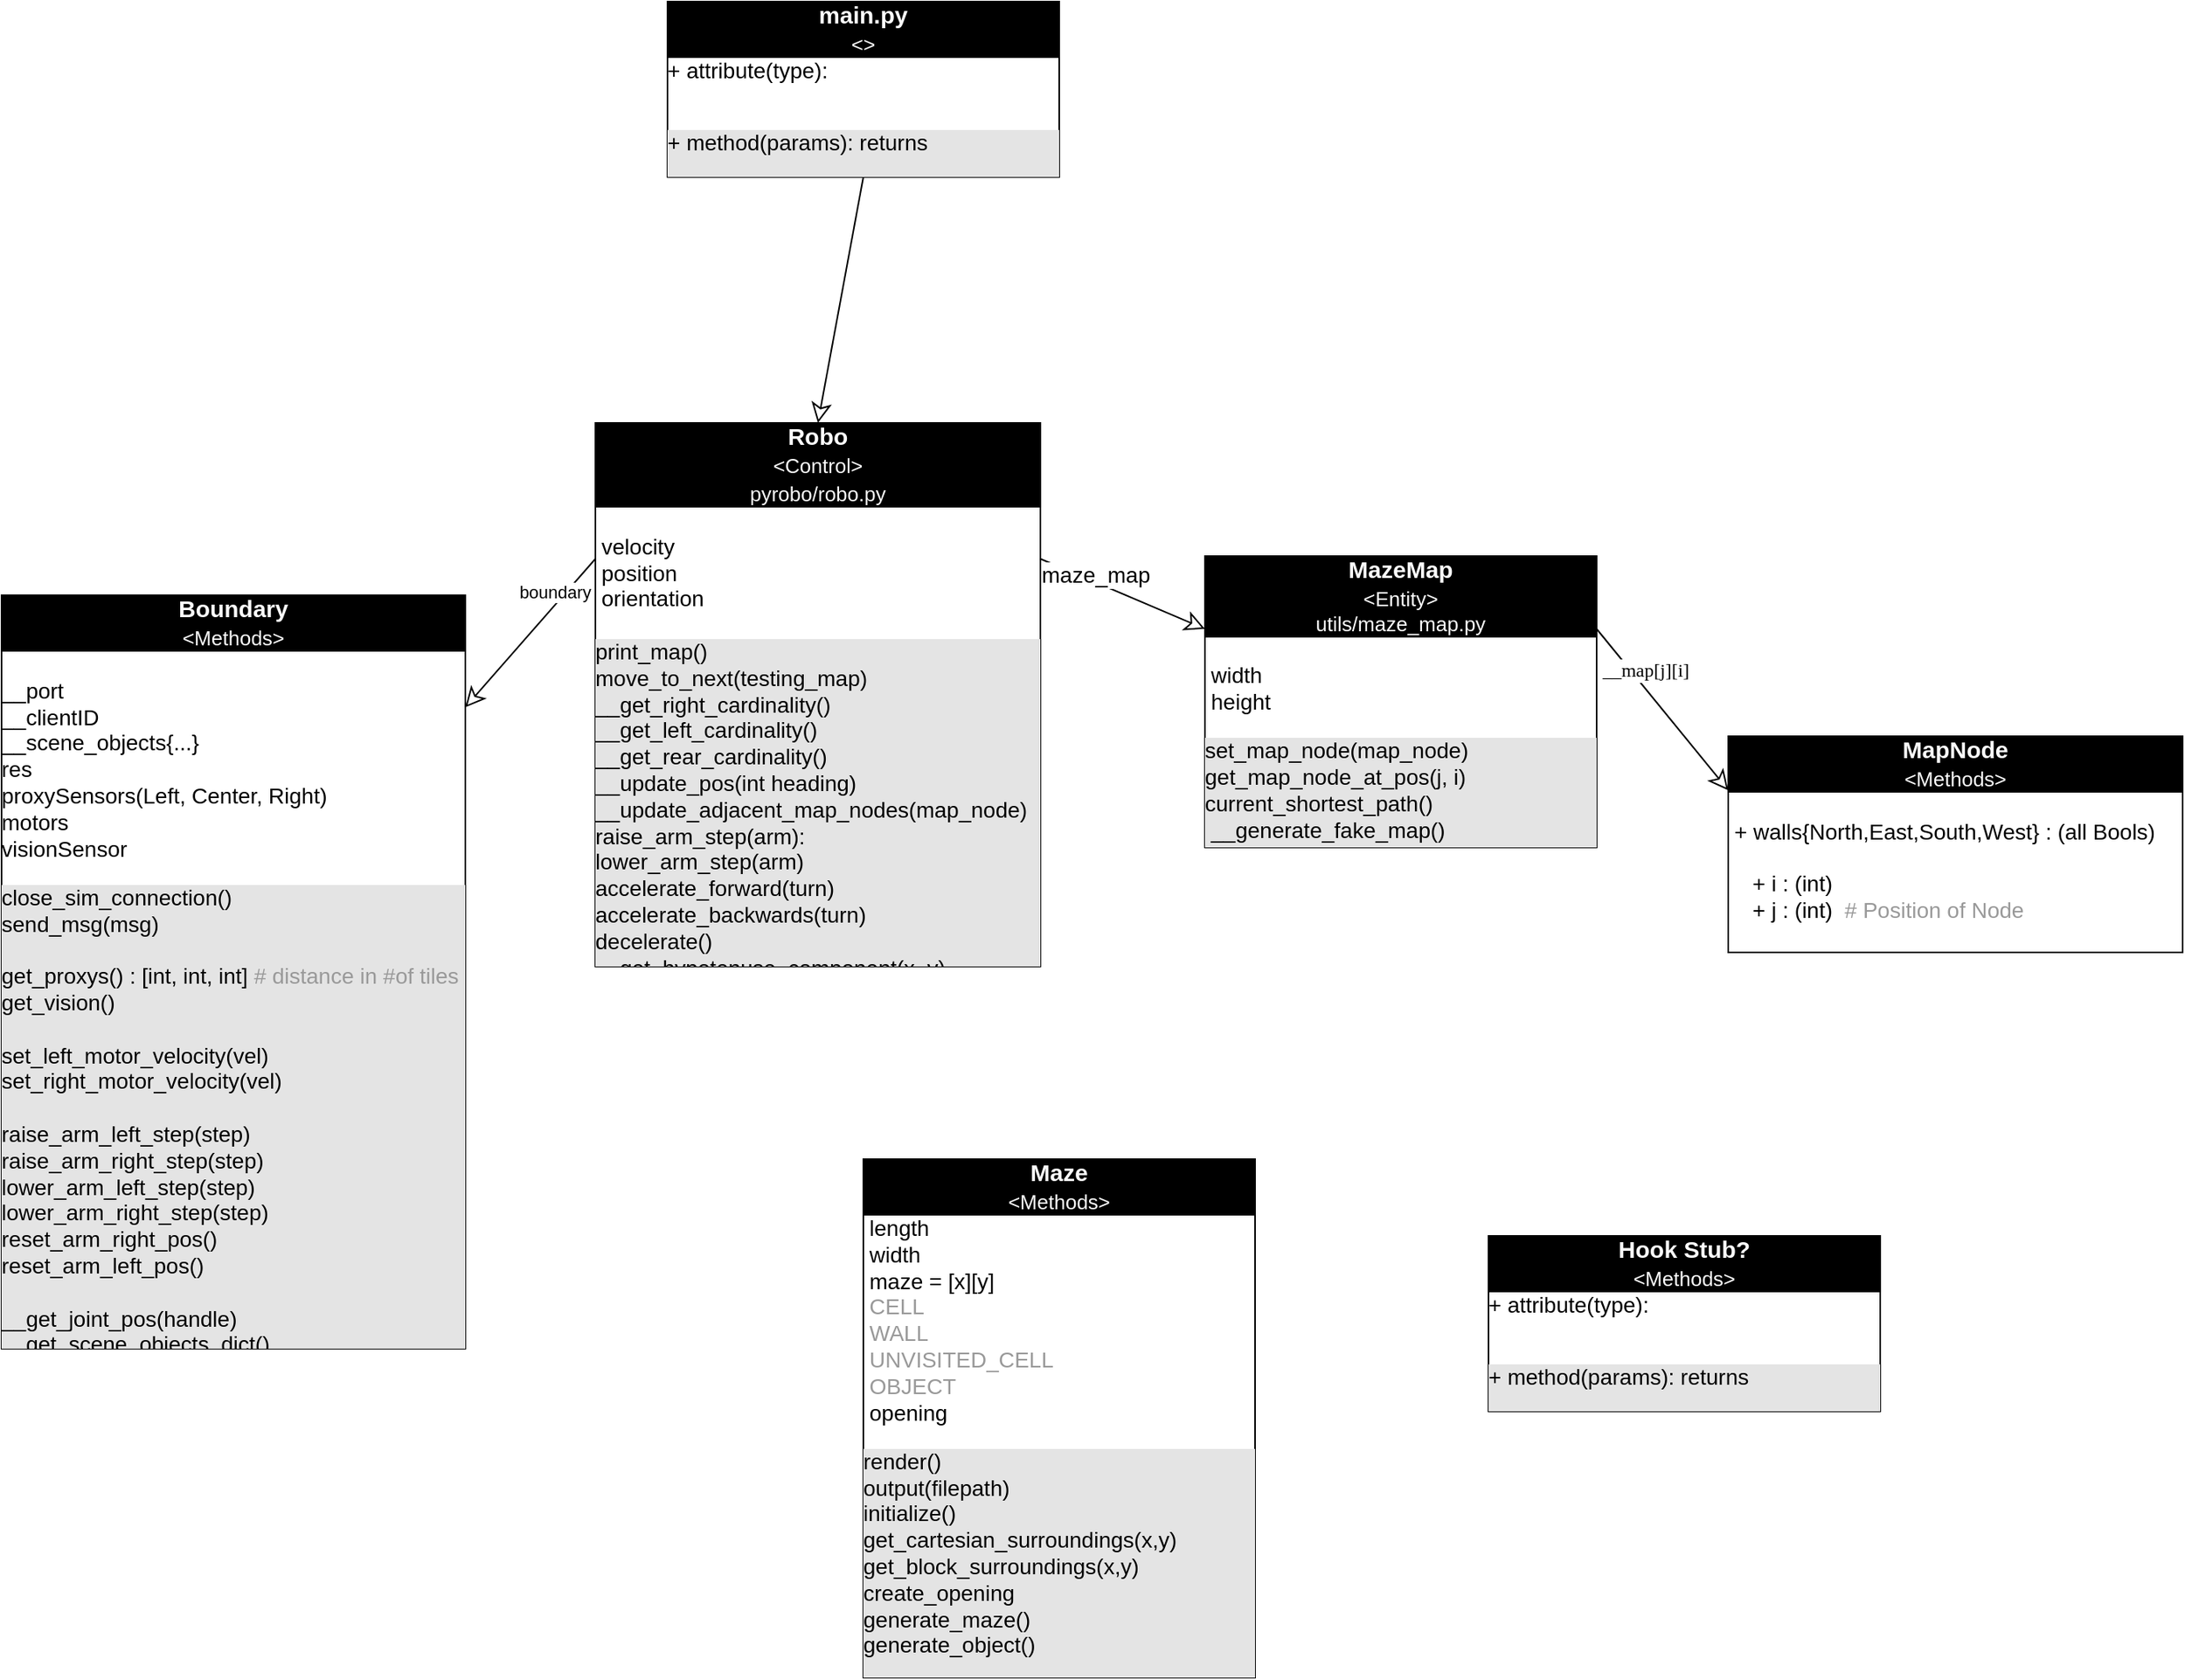 <mxfile version="14.4.3" type="device"><diagram id="C5RBs43oDa-KdzZeNtuy" name="Page-1"><mxGraphModel dx="2637" dy="1537" grid="0" gridSize="10" guides="1" tooltips="1" connect="1" arrows="1" fold="1" page="0" pageScale="1" pageWidth="827" pageHeight="1169" math="0" shadow="0"><root><mxCell id="WIyWlLk6GJQsqaUBKTNV-0"/><mxCell id="WIyWlLk6GJQsqaUBKTNV-1" parent="WIyWlLk6GJQsqaUBKTNV-0"/><mxCell id="0Lg1AYbPyxpmkSb5rUp4-13" style="edgeStyle=none;rounded=0;orthogonalLoop=1;jettySize=auto;html=1;exitX=0.5;exitY=1;exitDx=0;exitDy=0;entryX=0.5;entryY=0;entryDx=0;entryDy=0;endArrow=classic;endFill=0;endSize=10;fontSize=12;" edge="1" parent="WIyWlLk6GJQsqaUBKTNV-1" source="0Lg1AYbPyxpmkSb5rUp4-1" target="0Lg1AYbPyxpmkSb5rUp4-2"><mxGeometry relative="1" as="geometry"/></mxCell><mxCell id="0Lg1AYbPyxpmkSb5rUp4-1" value="&lt;div style=&quot;text-align: center ; box-sizing: border-box ; width: 100% ; background: rgb(0 , 0 , 0) ; font-size: 15px&quot;&gt;&lt;font color=&quot;#fcfcfc&quot;&gt;&lt;b&gt;main.py&lt;/b&gt;&lt;/font&gt;&lt;/div&gt;&lt;div style=&quot;text-align: center ; box-sizing: border-box ; width: 100% ; background: rgb(0 , 0 , 0) ; font-size: 15px&quot;&gt;&lt;font color=&quot;#fcfcfc&quot; style=&quot;font-size: 13px&quot;&gt;&amp;lt;&amp;gt;&lt;/font&gt;&lt;/div&gt;&lt;div&gt;&lt;span style=&quot;font-size: 14px&quot;&gt;+ attribute(type):&amp;nbsp;&lt;/span&gt;&lt;/div&gt;&lt;div&gt;&lt;br&gt;&lt;/div&gt;&lt;div&gt;&lt;br&gt;&lt;/div&gt;&lt;div style=&quot;box-sizing: border-box ; width: 100% ; background: rgb(228 , 228 , 228) ; font-size: 14px&quot;&gt;+ method(params): returns&lt;/div&gt;&lt;div style=&quot;box-sizing: border-box ; width: 100% ; background: rgb(228 , 228 , 228) ; font-size: 14px&quot;&gt;&lt;br&gt;&lt;/div&gt;&lt;div&gt;&lt;/div&gt;&lt;div&gt;&lt;/div&gt;" style="verticalAlign=top;align=left;overflow=fill;html=1;fillColor=none;" vertex="1" parent="WIyWlLk6GJQsqaUBKTNV-1"><mxGeometry x="12" y="-62" width="250" height="112" as="geometry"/></mxCell><mxCell id="0Lg1AYbPyxpmkSb5rUp4-4" style="rounded=0;orthogonalLoop=1;jettySize=auto;html=1;exitX=1;exitY=0.25;exitDx=0;exitDy=0;entryX=0;entryY=0.25;entryDx=0;entryDy=0;endArrow=classic;endFill=0;endSize=10;" edge="1" parent="WIyWlLk6GJQsqaUBKTNV-1" source="0Lg1AYbPyxpmkSb5rUp4-2" target="0Lg1AYbPyxpmkSb5rUp4-3"><mxGeometry relative="1" as="geometry"/></mxCell><mxCell id="0Lg1AYbPyxpmkSb5rUp4-5" value="&lt;span style=&quot;font-size: 14px ; text-align: left&quot;&gt;maze_map&lt;/span&gt;" style="edgeLabel;html=1;align=center;verticalAlign=middle;resizable=0;points=[];" vertex="1" connectable="0" parent="0Lg1AYbPyxpmkSb5rUp4-4"><mxGeometry x="-0.819" y="4" relative="1" as="geometry"><mxPoint x="23.54" y="9.33" as="offset"/></mxGeometry></mxCell><mxCell id="0Lg1AYbPyxpmkSb5rUp4-10" style="edgeStyle=none;rounded=0;orthogonalLoop=1;jettySize=auto;html=1;exitX=0;exitY=0.25;exitDx=0;exitDy=0;endArrow=classic;endFill=0;endSize=10;" edge="1" parent="WIyWlLk6GJQsqaUBKTNV-1" source="0Lg1AYbPyxpmkSb5rUp4-2" target="0Lg1AYbPyxpmkSb5rUp4-11"><mxGeometry relative="1" as="geometry"><mxPoint x="-179" y="383" as="targetPoint"/></mxGeometry></mxCell><mxCell id="0Lg1AYbPyxpmkSb5rUp4-12" value="boundary" style="edgeLabel;html=1;align=center;verticalAlign=middle;resizable=0;points=[];" vertex="1" connectable="0" parent="0Lg1AYbPyxpmkSb5rUp4-10"><mxGeometry x="-0.477" y="-6" relative="1" as="geometry"><mxPoint as="offset"/></mxGeometry></mxCell><mxCell id="0Lg1AYbPyxpmkSb5rUp4-2" value="&lt;div style=&quot;text-align: center ; box-sizing: border-box ; width: 100% ; background: rgb(0 , 0 , 0) ; font-size: 15px&quot;&gt;&lt;font color=&quot;#fcfcfc&quot;&gt;&lt;b&gt;Robo&lt;/b&gt;&lt;/font&gt;&lt;/div&gt;&lt;div style=&quot;text-align: center ; box-sizing: border-box ; width: 100% ; background: rgb(0 , 0 , 0) ; font-size: 15px&quot;&gt;&lt;span style=&quot;font-size: 13px ; color: rgb(252 , 252 , 252)&quot;&gt;&amp;lt;Control&amp;gt;&lt;/span&gt;&lt;br&gt;&lt;/div&gt;&lt;div style=&quot;text-align: center ; box-sizing: border-box ; width: 100% ; background: rgb(0 , 0 , 0) ; font-size: 15px&quot;&gt;&lt;span style=&quot;font-size: 13px ; color: rgb(252 , 252 , 252)&quot;&gt;pyrobo/robo.py&lt;/span&gt;&lt;/div&gt;&lt;div style=&quot;font-size: 14px&quot;&gt;&lt;br&gt;&lt;/div&gt;&lt;div style=&quot;font-size: 14px&quot;&gt;&lt;font style=&quot;font-size: 14px&quot;&gt;&amp;nbsp;velocity&lt;/font&gt;&lt;/div&gt;&lt;div style=&quot;font-size: 14px&quot;&gt;&lt;font style=&quot;font-size: 14px&quot;&gt;&amp;nbsp;position&lt;/font&gt;&lt;/div&gt;&lt;div style=&quot;font-size: 14px&quot;&gt;&lt;font style=&quot;font-size: 14px&quot;&gt;&amp;nbsp;orientation&lt;/font&gt;&lt;/div&gt;&lt;div style=&quot;font-size: 14px&quot;&gt;&lt;font style=&quot;font-size: 14px&quot;&gt;&lt;br&gt;&lt;/font&gt;&lt;/div&gt;&lt;div style=&quot;box-sizing: border-box ; width: 100% ; background: rgb(228 , 228 , 228) ; font-size: 14px&quot;&gt;print_map()&lt;/div&gt;&lt;div style=&quot;box-sizing: border-box ; width: 100% ; background: rgb(228 , 228 , 228) ; font-size: 14px&quot;&gt;move_to_next(testing_map)&lt;/div&gt;&lt;div style=&quot;box-sizing: border-box ; width: 100% ; background: rgb(228 , 228 , 228) ; font-size: 14px&quot;&gt;__get_right_cardinality()&lt;/div&gt;&lt;div style=&quot;box-sizing: border-box ; width: 100% ; background: rgb(228 , 228 , 228) ; font-size: 14px&quot;&gt;__get_left_cardinality()&lt;br&gt;&lt;/div&gt;&lt;div style=&quot;box-sizing: border-box ; width: 100% ; background: rgb(228 , 228 , 228) ; font-size: 14px&quot;&gt;__get_rear_cardinality()&lt;br&gt;&lt;/div&gt;&lt;div style=&quot;box-sizing: border-box ; width: 100% ; background: rgb(228 , 228 , 228) ; font-size: 14px&quot;&gt;__update_pos(int heading)&lt;/div&gt;&lt;div style=&quot;box-sizing: border-box ; width: 100% ; background: rgb(228 , 228 , 228)&quot;&gt;&lt;span style=&quot;font-size: 14px&quot;&gt;__update_adjacent_map_nodes(map_node)&lt;/span&gt;&lt;br&gt;&lt;/div&gt;&lt;div style=&quot;box-sizing: border-box ; width: 100% ; background: rgb(228 , 228 , 228)&quot;&gt;&lt;span style=&quot;font-size: 14px&quot;&gt;raise_arm_step(arm):&lt;/span&gt;&lt;br&gt;&lt;/div&gt;&lt;div style=&quot;box-sizing: border-box ; width: 100% ; background: rgb(228 , 228 , 228)&quot;&gt;&lt;span style=&quot;font-size: 14px&quot;&gt;lower_arm_step(arm)&lt;/span&gt;&lt;br&gt;&lt;/div&gt;&lt;div style=&quot;box-sizing: border-box ; width: 100% ; background: rgb(228 , 228 , 228)&quot;&gt;&lt;span style=&quot;font-size: 14px&quot;&gt;accelerate_forward(turn)&lt;/span&gt;&lt;br&gt;&lt;/div&gt;&lt;div style=&quot;box-sizing: border-box ; width: 100% ; background: rgb(228 , 228 , 228)&quot;&gt;&lt;span style=&quot;font-size: 14px&quot;&gt;accelerate_backwards(turn)&lt;/span&gt;&lt;/div&gt;&lt;div style=&quot;box-sizing: border-box ; width: 100% ; background: rgb(228 , 228 , 228)&quot;&gt;&lt;span style=&quot;font-size: 14px&quot;&gt;decelerate()&lt;/span&gt;&lt;/div&gt;&lt;div style=&quot;box-sizing: border-box ; width: 100% ; background: rgb(228 , 228 , 228)&quot;&gt;&lt;span style=&quot;font-size: 14px&quot;&gt;__get_hypotenuse_component(x, y)&lt;/span&gt;&lt;br&gt;&lt;/div&gt;&lt;div style=&quot;box-sizing: border-box ; width: 100% ; background: rgb(228 , 228 , 228)&quot;&gt;&lt;span style=&quot;font-size: 14px&quot;&gt;&lt;br&gt;&lt;/span&gt;&lt;/div&gt;&lt;div&gt;&lt;/div&gt;&lt;div&gt;&lt;/div&gt;" style="verticalAlign=top;align=left;overflow=fill;html=1;fillColor=none;" vertex="1" parent="WIyWlLk6GJQsqaUBKTNV-1"><mxGeometry x="-34" y="207" width="284" height="347" as="geometry"/></mxCell><mxCell id="0Lg1AYbPyxpmkSb5rUp4-8" style="edgeStyle=none;rounded=0;orthogonalLoop=1;jettySize=auto;html=1;exitX=1;exitY=0.25;exitDx=0;exitDy=0;entryX=0;entryY=0.25;entryDx=0;entryDy=0;endArrow=classic;endFill=0;endSize=10;" edge="1" parent="WIyWlLk6GJQsqaUBKTNV-1" source="0Lg1AYbPyxpmkSb5rUp4-3" target="0Lg1AYbPyxpmkSb5rUp4-6"><mxGeometry relative="1" as="geometry"/></mxCell><mxCell id="0Lg1AYbPyxpmkSb5rUp4-9" value="&lt;font face=&quot;Comic Sans MS&quot;&gt;__map[j][i]&lt;/font&gt;" style="edgeLabel;html=1;align=center;verticalAlign=middle;resizable=0;points=[];fontSize=12;" vertex="1" connectable="0" parent="0Lg1AYbPyxpmkSb5rUp4-8"><mxGeometry x="-0.652" y="1" relative="1" as="geometry"><mxPoint x="15.91" y="9.34" as="offset"/></mxGeometry></mxCell><mxCell id="0Lg1AYbPyxpmkSb5rUp4-3" value="&lt;div style=&quot;text-align: center ; box-sizing: border-box ; width: 100% ; background: rgb(0 , 0 , 0) ; font-size: 15px&quot;&gt;&lt;font color=&quot;#fcfcfc&quot;&gt;&lt;b&gt;MazeMap&lt;/b&gt;&lt;/font&gt;&lt;/div&gt;&lt;div style=&quot;text-align: center ; box-sizing: border-box ; width: 100% ; background: rgb(0 , 0 , 0) ; font-size: 15px&quot;&gt;&lt;font color=&quot;#fcfcfc&quot; style=&quot;font-size: 13px&quot;&gt;&amp;lt;Entity&amp;gt;&lt;/font&gt;&lt;/div&gt;&lt;div style=&quot;text-align: center ; box-sizing: border-box ; width: 100% ; background: rgb(0 , 0 , 0)&quot;&gt;&lt;font color=&quot;#fcfcfc&quot;&gt;&lt;span style=&quot;font-size: 13px&quot;&gt;utils/maze_map.py&lt;/span&gt;&lt;/font&gt;&lt;/div&gt;&lt;div&gt;&lt;span style=&quot;font-size: 14px&quot;&gt;&lt;br&gt;&lt;/span&gt;&lt;/div&gt;&lt;div&gt;&lt;span style=&quot;font-size: 14px&quot;&gt;&amp;nbsp;width&lt;/span&gt;&lt;/div&gt;&lt;div&gt;&lt;span style=&quot;font-size: 14px&quot;&gt;&amp;nbsp;height&lt;/span&gt;&lt;/div&gt;&lt;div&gt;&lt;br&gt;&lt;/div&gt;&lt;div style=&quot;box-sizing: border-box ; width: 100% ; background: rgb(228 , 228 , 228)&quot;&gt;&lt;span style=&quot;font-size: 14px&quot;&gt;set_map_node(map_node)&lt;/span&gt;&lt;br&gt;&lt;/div&gt;&lt;div style=&quot;box-sizing: border-box ; width: 100% ; background: rgb(228 , 228 , 228)&quot;&gt;&lt;div style=&quot;box-sizing: border-box ; width: 100%&quot;&gt;&lt;span style=&quot;font-size: 14px&quot;&gt;get_map_node_at_pos(j, i)&lt;/span&gt;&lt;/div&gt;&lt;div style=&quot;box-sizing: border-box ; width: 100%&quot;&gt;&lt;span style=&quot;font-size: 14px&quot;&gt;current_shortest_path()&lt;/span&gt;&lt;br&gt;&lt;/div&gt;&lt;div style=&quot;box-sizing: border-box ; width: 100%&quot;&gt;&lt;span style=&quot;font-size: 14px&quot;&gt;&amp;nbsp;__generate_fake_map()&lt;/span&gt;&lt;br&gt;&lt;/div&gt;&lt;div style=&quot;box-sizing: border-box ; width: 100%&quot;&gt;&lt;span style=&quot;font-size: 14px&quot;&gt;&lt;br&gt;&lt;/span&gt;&lt;/div&gt;&lt;/div&gt;&lt;div&gt;&lt;/div&gt;&lt;div&gt;&lt;/div&gt;" style="verticalAlign=top;align=left;overflow=fill;html=1;fillColor=none;" vertex="1" parent="WIyWlLk6GJQsqaUBKTNV-1"><mxGeometry x="355" y="292" width="250" height="186" as="geometry"/></mxCell><mxCell id="0Lg1AYbPyxpmkSb5rUp4-6" value="&lt;div style=&quot;text-align: center ; box-sizing: border-box ; width: 100% ; background: rgb(0 , 0 , 0) ; font-size: 15px&quot;&gt;&lt;font color=&quot;#fcfcfc&quot;&gt;&lt;b&gt;MapNode&lt;/b&gt;&lt;/font&gt;&lt;/div&gt;&lt;div style=&quot;text-align: center ; box-sizing: border-box ; width: 100% ; background: rgb(0 , 0 , 0) ; font-size: 15px&quot;&gt;&lt;font color=&quot;#fcfcfc&quot; style=&quot;font-size: 13px&quot;&gt;&amp;lt;Methods&amp;gt;&lt;/font&gt;&lt;/div&gt;&lt;div style=&quot;font-size: 14px&quot;&gt;&lt;font style=&quot;font-size: 14px&quot;&gt;&lt;br&gt;&lt;/font&gt;&lt;/div&gt;&lt;div style=&quot;font-size: 14px&quot;&gt;&lt;font style=&quot;font-size: 14px&quot;&gt;&amp;nbsp;+ walls{North,East,South,West} : (all Bools)&lt;/font&gt;&lt;/div&gt;&lt;div style=&quot;font-size: 14px&quot;&gt;&lt;font style=&quot;font-size: 14px&quot;&gt;&lt;br&gt;&lt;/font&gt;&lt;/div&gt;&lt;div style=&quot;font-size: 14px&quot;&gt;&lt;font style=&quot;font-size: 14px&quot;&gt;&amp;nbsp; &amp;nbsp; + i : (int)&lt;/font&gt;&lt;/div&gt;&lt;div style=&quot;font-size: 14px&quot;&gt;&lt;font style=&quot;font-size: 14px&quot;&gt;&amp;nbsp; &amp;nbsp; + j : (int)&amp;nbsp; &lt;font color=&quot;#999999&quot; style=&quot;font-size: 14px&quot;&gt;# Position of Node&lt;/font&gt;&lt;/font&gt;&lt;/div&gt;&lt;div&gt;&lt;/div&gt;&lt;div&gt;&lt;/div&gt;" style="verticalAlign=top;align=left;overflow=fill;html=1;fillColor=none;" vertex="1" parent="WIyWlLk6GJQsqaUBKTNV-1"><mxGeometry x="689" y="407" width="290" height="138" as="geometry"/></mxCell><mxCell id="0Lg1AYbPyxpmkSb5rUp4-11" value="&lt;div style=&quot;text-align: center ; box-sizing: border-box ; width: 100% ; background: rgb(0 , 0 , 0) ; font-size: 15px&quot;&gt;&lt;font color=&quot;#fcfcfc&quot;&gt;&lt;b&gt;Boundary&lt;/b&gt;&lt;/font&gt;&lt;/div&gt;&lt;div style=&quot;text-align: center ; box-sizing: border-box ; width: 100% ; background: rgb(0 , 0 , 0) ; font-size: 15px&quot;&gt;&lt;font color=&quot;#fcfcfc&quot; style=&quot;font-size: 13px&quot;&gt;&amp;lt;Methods&amp;gt;&lt;/font&gt;&lt;/div&gt;&lt;div style=&quot;font-size: 14px&quot;&gt;&lt;font style=&quot;font-size: 14px&quot;&gt;&lt;br&gt;&lt;/font&gt;&lt;/div&gt;&lt;div style=&quot;font-size: 14px&quot;&gt;&lt;div&gt;&lt;font style=&quot;font-size: 14px&quot;&gt;__port&lt;/font&gt;&lt;/div&gt;&lt;div&gt;&lt;font style=&quot;font-size: 14px&quot;&gt;__clientID&lt;/font&gt;&lt;/div&gt;&lt;div&gt;&lt;font style=&quot;font-size: 14px&quot;&gt;__scene_objects{...}&lt;/font&gt;&lt;/div&gt;&lt;div&gt;&lt;font style=&quot;font-size: 14px&quot;&gt;res&lt;/font&gt;&lt;/div&gt;&lt;div&gt;&lt;font style=&quot;font-size: 14px&quot;&gt;proxySensors(Left, Center, Right)&lt;/font&gt;&lt;/div&gt;&lt;div&gt;&lt;font style=&quot;font-size: 14px&quot;&gt;motors&lt;/font&gt;&lt;/div&gt;&lt;div&gt;&lt;font style=&quot;font-size: 14px&quot;&gt;visionSensor&lt;/font&gt;&lt;/div&gt;&lt;/div&gt;&lt;div&gt;&lt;br&gt;&lt;/div&gt;&lt;div style=&quot;box-sizing: border-box ; width: 100% ; background: rgb(228 , 228 , 228)&quot;&gt;&lt;span style=&quot;font-size: 14px&quot;&gt;close_sim_connection()&lt;/span&gt;&lt;br&gt;&lt;/div&gt;&lt;div style=&quot;box-sizing: border-box ; width: 100% ; background: rgb(228 , 228 , 228)&quot;&gt;&lt;span style=&quot;font-size: 14px&quot;&gt;send_msg(msg)&lt;/span&gt;&lt;br&gt;&lt;/div&gt;&lt;div style=&quot;box-sizing: border-box ; width: 100% ; background: rgb(228 , 228 , 228)&quot;&gt;&lt;span style=&quot;font-size: 14px&quot;&gt;&lt;br&gt;&lt;/span&gt;&lt;/div&gt;&lt;div style=&quot;box-sizing: border-box ; width: 100% ; background: rgb(228 , 228 , 228)&quot;&gt;&lt;span style=&quot;font-size: 14px&quot;&gt;get_proxys() : [int, int, int] &lt;font color=&quot;#999999&quot;&gt;# distance in #of tiles&lt;/font&gt;&lt;/span&gt;&lt;br&gt;&lt;/div&gt;&lt;div style=&quot;box-sizing: border-box ; width: 100% ; background: rgb(228 , 228 , 228)&quot;&gt;&lt;span style=&quot;font-size: 14px&quot;&gt;get_vision()&lt;/span&gt;&lt;/div&gt;&lt;div style=&quot;box-sizing: border-box ; width: 100% ; background: rgb(228 , 228 , 228)&quot;&gt;&lt;div style=&quot;font-size: 14px ; box-sizing: border-box ; width: 100%&quot;&gt;&lt;br&gt;&lt;/div&gt;&lt;div style=&quot;font-size: 14px ; box-sizing: border-box ; width: 100%&quot;&gt;set_left_motor_velocity(vel)&lt;/div&gt;&lt;div style=&quot;font-size: 14px ; box-sizing: border-box ; width: 100%&quot;&gt;set_right_motor_velocity(vel)&lt;/div&gt;&lt;div style=&quot;font-size: 14px ; box-sizing: border-box ; width: 100%&quot;&gt;&lt;br&gt;&lt;/div&gt;&lt;div style=&quot;font-size: 14px ; box-sizing: border-box ; width: 100%&quot;&gt;raise_arm_left_step(step)&lt;/div&gt;&lt;div style=&quot;font-size: 14px ; box-sizing: border-box ; width: 100%&quot;&gt;raise_arm_right_step(step)&lt;br&gt;&lt;/div&gt;&lt;div style=&quot;font-size: 14px ; box-sizing: border-box ; width: 100%&quot;&gt;lower_arm_left_step(step)&lt;br&gt;&lt;/div&gt;&lt;div style=&quot;font-size: 14px ; box-sizing: border-box ; width: 100%&quot;&gt;lower_arm_right_step(step)&lt;br&gt;&lt;/div&gt;&lt;div style=&quot;box-sizing: border-box ; width: 100%&quot;&gt;&lt;span style=&quot;font-size: 14px&quot;&gt;reset_arm_right_pos()&lt;/span&gt;&lt;br&gt;&lt;/div&gt;&lt;div style=&quot;box-sizing: border-box ; width: 100%&quot;&gt;&lt;span style=&quot;font-size: 14px&quot;&gt;reset_arm_left_pos()&lt;/span&gt;&lt;br&gt;&lt;/div&gt;&lt;div style=&quot;box-sizing: border-box ; width: 100%&quot;&gt;&lt;span style=&quot;font-size: 14px&quot;&gt;&lt;br&gt;&lt;/span&gt;&lt;/div&gt;&lt;div style=&quot;box-sizing: border-box ; width: 100%&quot;&gt;&lt;span style=&quot;font-size: 14px&quot;&gt;__get_joint_pos(handle)&lt;/span&gt;&lt;br&gt;&lt;/div&gt;&lt;div style=&quot;box-sizing: border-box ; width: 100%&quot;&gt;&lt;span style=&quot;font-size: 14px&quot;&gt;__get_scene_objects_dict()&lt;/span&gt;&lt;br&gt;&lt;/div&gt;&lt;div style=&quot;box-sizing: border-box ; width: 100%&quot;&gt;&lt;span style=&quot;font-size: 14px&quot;&gt;&lt;br&gt;&lt;/span&gt;&lt;/div&gt;&lt;/div&gt;&lt;div&gt;&lt;/div&gt;&lt;div&gt;&lt;/div&gt;" style="verticalAlign=top;align=left;overflow=fill;html=1;fillColor=none;" vertex="1" parent="WIyWlLk6GJQsqaUBKTNV-1"><mxGeometry x="-413" y="317" width="296" height="481" as="geometry"/></mxCell><mxCell id="0Lg1AYbPyxpmkSb5rUp4-14" value="&lt;div style=&quot;text-align: center ; box-sizing: border-box ; width: 100% ; background: rgb(0 , 0 , 0) ; font-size: 15px&quot;&gt;&lt;font color=&quot;#fcfcfc&quot;&gt;&lt;b&gt;Maze&lt;/b&gt;&lt;/font&gt;&lt;/div&gt;&lt;div style=&quot;text-align: center ; box-sizing: border-box ; width: 100% ; background: rgb(0 , 0 , 0) ; font-size: 15px&quot;&gt;&lt;font color=&quot;#fcfcfc&quot; style=&quot;font-size: 13px&quot;&gt;&amp;lt;Methods&amp;gt;&lt;/font&gt;&lt;/div&gt;&lt;div&gt;&lt;div&gt;&lt;span style=&quot;font-size: 14px&quot;&gt;&amp;nbsp;length&lt;/span&gt;&lt;/div&gt;&lt;div&gt;&lt;span style=&quot;font-size: 14px&quot;&gt;&amp;nbsp;width&lt;/span&gt;&lt;/div&gt;&lt;div&gt;&lt;span style=&quot;font-size: 14px&quot;&gt;&amp;nbsp;maze = [x][y]&lt;/span&gt;&lt;/div&gt;&lt;div&gt;&lt;span style=&quot;font-size: 14px&quot;&gt;&lt;font color=&quot;#999999&quot;&gt;&amp;nbsp;CELL&lt;/font&gt;&lt;/span&gt;&lt;/div&gt;&lt;div&gt;&lt;span style=&quot;font-size: 14px&quot;&gt;&lt;font color=&quot;#999999&quot;&gt;&amp;nbsp;WALL&lt;/font&gt;&lt;/span&gt;&lt;/div&gt;&lt;div&gt;&lt;span style=&quot;font-size: 14px&quot;&gt;&lt;font color=&quot;#999999&quot;&gt;&amp;nbsp;UNVISITED_CELL&lt;/font&gt;&lt;/span&gt;&lt;/div&gt;&lt;div&gt;&lt;span style=&quot;font-size: 14px&quot;&gt;&lt;font color=&quot;#999999&quot;&gt;&amp;nbsp;OBJECT&lt;/font&gt;&lt;/span&gt;&lt;/div&gt;&lt;div&gt;&lt;span style=&quot;font-size: 14px&quot;&gt;&amp;nbsp;opening&lt;/span&gt;&lt;/div&gt;&lt;/div&gt;&lt;div&gt;&lt;br&gt;&lt;/div&gt;&lt;div style=&quot;box-sizing: border-box ; width: 100% ; background: rgb(228 , 228 , 228)&quot;&gt;&lt;span style=&quot;font-size: 14px&quot;&gt;render()&lt;/span&gt;&lt;/div&gt;&lt;div style=&quot;box-sizing: border-box ; width: 100% ; background: rgb(228 , 228 , 228)&quot;&gt;&lt;span style=&quot;font-size: 14px&quot;&gt;output(filepath)&lt;/span&gt;&lt;/div&gt;&lt;div style=&quot;box-sizing: border-box ; width: 100% ; background: rgb(228 , 228 , 228)&quot;&gt;&lt;span style=&quot;font-size: 14px&quot;&gt;initialize()&lt;/span&gt;&lt;/div&gt;&lt;div style=&quot;box-sizing: border-box ; width: 100% ; background: rgb(228 , 228 , 228)&quot;&gt;&lt;span style=&quot;font-size: 14px&quot;&gt;get_cartesian_surroundings(x,y)&lt;/span&gt;&lt;br&gt;&lt;/div&gt;&lt;div style=&quot;box-sizing: border-box ; width: 100% ; background: rgb(228 , 228 , 228) ; font-size: 14px&quot;&gt;get_block_surroundings(x,y)&lt;/div&gt;&lt;div style=&quot;box-sizing: border-box ; width: 100% ; background: rgb(228 , 228 , 228) ; font-size: 14px&quot;&gt;create_opening&lt;/div&gt;&lt;div style=&quot;box-sizing: border-box ; width: 100% ; background: rgb(228 , 228 , 228) ; font-size: 14px&quot;&gt;generate_maze()&lt;/div&gt;&lt;div style=&quot;box-sizing: border-box ; width: 100% ; background: rgb(228 , 228 , 228) ; font-size: 14px&quot;&gt;generate_object()&lt;/div&gt;&lt;div style=&quot;box-sizing: border-box ; width: 100% ; background: rgb(228 , 228 , 228) ; font-size: 14px&quot;&gt;&lt;br&gt;&lt;/div&gt;&lt;div&gt;&lt;/div&gt;&lt;div&gt;&lt;/div&gt;" style="verticalAlign=top;align=left;overflow=fill;html=1;fillColor=none;fontSize=12;" vertex="1" parent="WIyWlLk6GJQsqaUBKTNV-1"><mxGeometry x="137" y="677" width="250" height="331" as="geometry"/></mxCell><mxCell id="0Lg1AYbPyxpmkSb5rUp4-15" value="&lt;div style=&quot;text-align: center ; box-sizing: border-box ; width: 100% ; background: rgb(0 , 0 , 0) ; font-size: 15px&quot;&gt;&lt;font color=&quot;#fcfcfc&quot;&gt;&lt;b&gt;Hook Stub?&lt;/b&gt;&lt;/font&gt;&lt;/div&gt;&lt;div style=&quot;text-align: center ; box-sizing: border-box ; width: 100% ; background: rgb(0 , 0 , 0) ; font-size: 15px&quot;&gt;&lt;font color=&quot;#fcfcfc&quot; style=&quot;font-size: 13px&quot;&gt;&amp;lt;Methods&amp;gt;&lt;/font&gt;&lt;/div&gt;&lt;div&gt;&lt;span style=&quot;font-size: 14px&quot;&gt;+ attribute(type):&amp;nbsp;&lt;/span&gt;&lt;/div&gt;&lt;div&gt;&lt;br&gt;&lt;/div&gt;&lt;div&gt;&lt;br&gt;&lt;/div&gt;&lt;div style=&quot;box-sizing: border-box ; width: 100% ; background: rgb(228 , 228 , 228) ; font-size: 14px&quot;&gt;+ method(params): returns&lt;/div&gt;&lt;div style=&quot;box-sizing: border-box ; width: 100% ; background: rgb(228 , 228 , 228) ; font-size: 14px&quot;&gt;&lt;br&gt;&lt;/div&gt;&lt;div&gt;&lt;/div&gt;&lt;div&gt;&lt;/div&gt;" style="verticalAlign=top;align=left;overflow=fill;html=1;fillColor=none;fontSize=12;" vertex="1" parent="WIyWlLk6GJQsqaUBKTNV-1"><mxGeometry x="536" y="726" width="250" height="112" as="geometry"/></mxCell></root></mxGraphModel></diagram></mxfile>